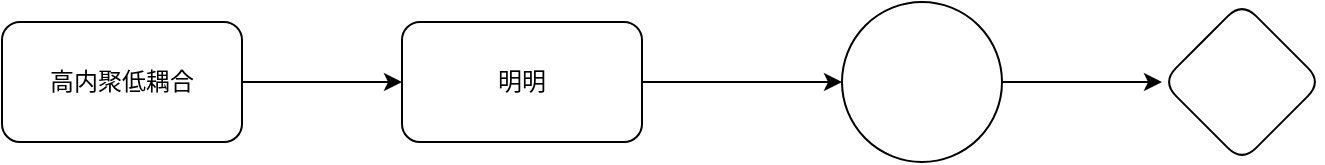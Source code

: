 <mxfile version="24.3.1" type="github">
  <diagram name="第 1 页" id="nhtdy-Qd3ud8o74x0lJr">
    <mxGraphModel dx="1928" dy="1153" grid="1" gridSize="10" guides="1" tooltips="1" connect="1" arrows="1" fold="1" page="1" pageScale="1" pageWidth="827" pageHeight="1169" math="0" shadow="0">
      <root>
        <mxCell id="0" />
        <mxCell id="1" parent="0" />
        <mxCell id="4K6wdXveWGBj3JP1u-Tm-3" value="" style="edgeStyle=orthogonalEdgeStyle;rounded=0;orthogonalLoop=1;jettySize=auto;html=1;" edge="1" parent="1" source="4K6wdXveWGBj3JP1u-Tm-1" target="4K6wdXveWGBj3JP1u-Tm-2">
          <mxGeometry relative="1" as="geometry" />
        </mxCell>
        <mxCell id="4K6wdXveWGBj3JP1u-Tm-1" value="高内聚低耦合" style="rounded=1;whiteSpace=wrap;html=1;" vertex="1" parent="1">
          <mxGeometry x="30" y="330" width="120" height="60" as="geometry" />
        </mxCell>
        <mxCell id="4K6wdXveWGBj3JP1u-Tm-5" value="" style="edgeStyle=orthogonalEdgeStyle;rounded=0;orthogonalLoop=1;jettySize=auto;html=1;" edge="1" parent="1" source="4K6wdXveWGBj3JP1u-Tm-2" target="4K6wdXveWGBj3JP1u-Tm-4">
          <mxGeometry relative="1" as="geometry" />
        </mxCell>
        <mxCell id="4K6wdXveWGBj3JP1u-Tm-2" value="明明" style="whiteSpace=wrap;html=1;rounded=1;" vertex="1" parent="1">
          <mxGeometry x="230" y="330" width="120" height="60" as="geometry" />
        </mxCell>
        <mxCell id="4K6wdXveWGBj3JP1u-Tm-7" value="" style="edgeStyle=orthogonalEdgeStyle;rounded=0;orthogonalLoop=1;jettySize=auto;html=1;" edge="1" parent="1" source="4K6wdXveWGBj3JP1u-Tm-4" target="4K6wdXveWGBj3JP1u-Tm-6">
          <mxGeometry relative="1" as="geometry" />
        </mxCell>
        <mxCell id="4K6wdXveWGBj3JP1u-Tm-4" value="" style="ellipse;whiteSpace=wrap;html=1;rounded=1;" vertex="1" parent="1">
          <mxGeometry x="450" y="320" width="80" height="80" as="geometry" />
        </mxCell>
        <mxCell id="4K6wdXveWGBj3JP1u-Tm-6" value="" style="rhombus;whiteSpace=wrap;html=1;rounded=1;" vertex="1" parent="1">
          <mxGeometry x="610" y="320" width="80" height="80" as="geometry" />
        </mxCell>
      </root>
    </mxGraphModel>
  </diagram>
</mxfile>
